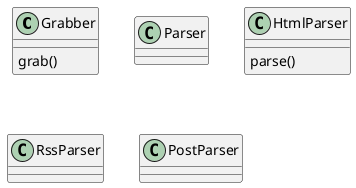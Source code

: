 @startuml

class Grabber {
    grab()
}
class Parser {

}
class HtmlParser {
    parse()
}
class RssParser

class PostParser

@enduml
